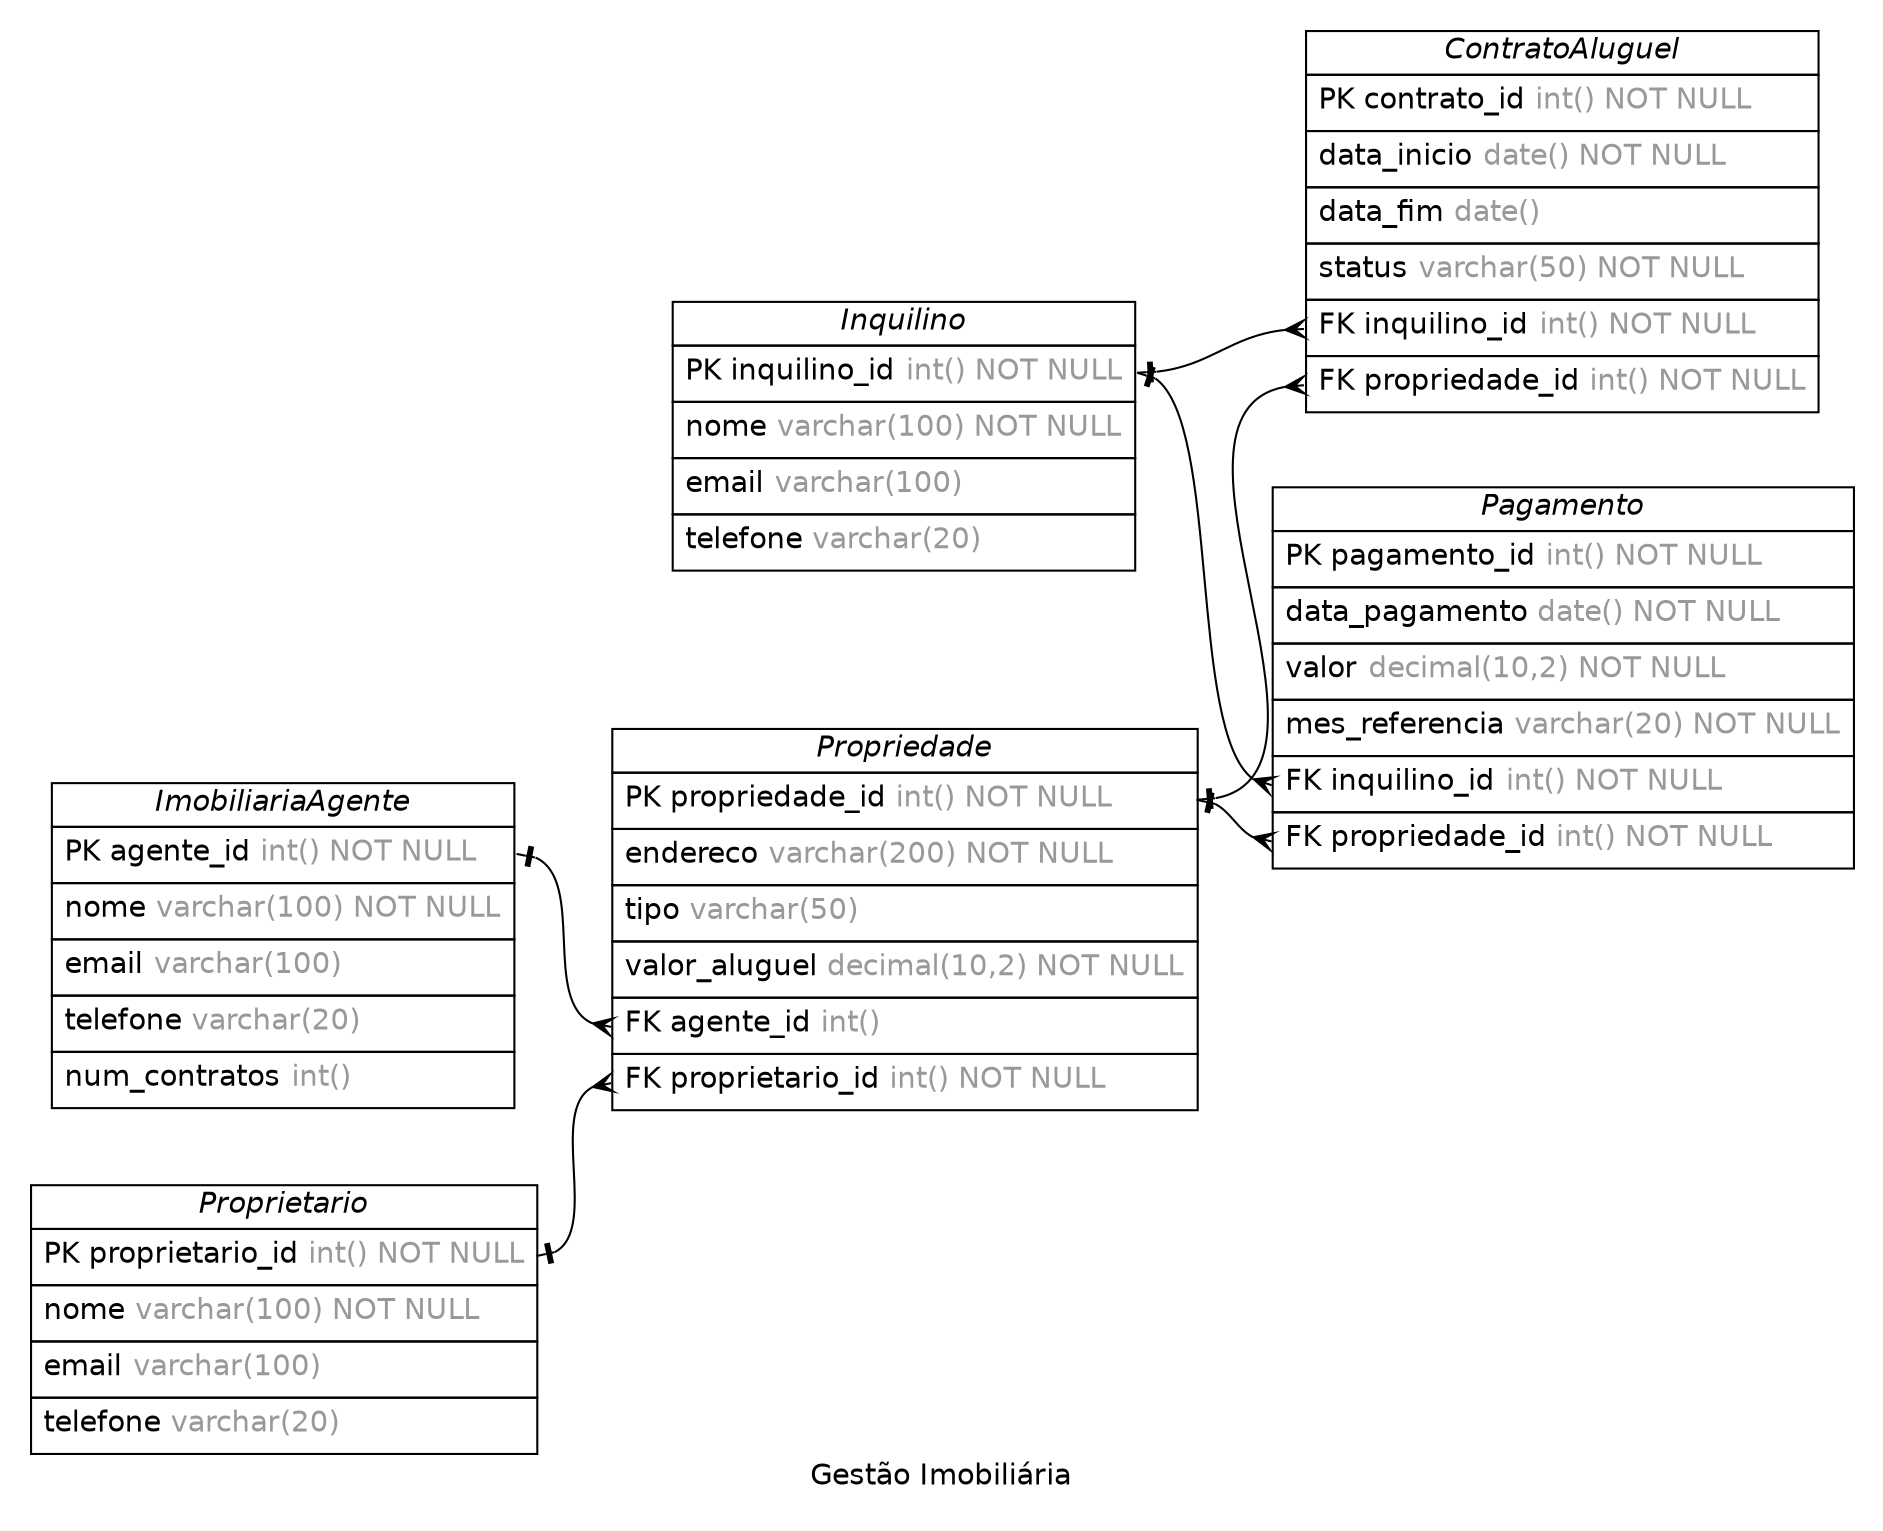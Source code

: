 /* created with ERDot < https://github.com/ehne/ERDot > */
digraph G {
    graph [
        nodesep=0.5;
        rankdir="LR";
        concentrate=true;
        splines="spline";
        fontname="Helvetica";
        pad="0.2,0.2",
        label="Gestão Imobiliária",
        
    ];
    
    node [shape=plain, fontname="Helvetica"];
    edge [
        dir=both,
        fontsize=12,
        arrowsize=0.9,
        penwidth=1.0,
        labelangle=32,
        labeldistance=1.8,
        fontname="Helvetica"
    ];
    
    "ImobiliariaAgente" [ label=<
        <table border="0" cellborder="1" cellspacing="0" >
        <tr><td><i>ImobiliariaAgente</i></td></tr>
        <tr><td port="agente_id" align="left" cellpadding="5">PK agente_id <font color="grey60">int() NOT NULL</font></td></tr>
        <tr><td port="nome" align="left" cellpadding="5">nome <font color="grey60">varchar(100) NOT NULL</font></td></tr>
        <tr><td port="email" align="left" cellpadding="5">email <font color="grey60">varchar(100)</font></td></tr>
        <tr><td port="telefone" align="left" cellpadding="5">telefone <font color="grey60">varchar(20)</font></td></tr>
        <tr><td port="num_contratos" align="left" cellpadding="5">num_contratos <font color="grey60">int()</font></td></tr>
    </table>>];
    "Proprietario" [ label=<
        <table border="0" cellborder="1" cellspacing="0" >
        <tr><td><i>Proprietario</i></td></tr>
        <tr><td port="proprietario_id" align="left" cellpadding="5">PK proprietario_id <font color="grey60">int() NOT NULL</font></td></tr>
        <tr><td port="nome" align="left" cellpadding="5">nome <font color="grey60">varchar(100) NOT NULL</font></td></tr>
        <tr><td port="email" align="left" cellpadding="5">email <font color="grey60">varchar(100)</font></td></tr>
        <tr><td port="telefone" align="left" cellpadding="5">telefone <font color="grey60">varchar(20)</font></td></tr>
    </table>>];
    "Inquilino" [ label=<
        <table border="0" cellborder="1" cellspacing="0" >
        <tr><td><i>Inquilino</i></td></tr>
        <tr><td port="inquilino_id" align="left" cellpadding="5">PK inquilino_id <font color="grey60">int() NOT NULL</font></td></tr>
        <tr><td port="nome" align="left" cellpadding="5">nome <font color="grey60">varchar(100) NOT NULL</font></td></tr>
        <tr><td port="email" align="left" cellpadding="5">email <font color="grey60">varchar(100)</font></td></tr>
        <tr><td port="telefone" align="left" cellpadding="5">telefone <font color="grey60">varchar(20)</font></td></tr>
    </table>>];
    "Propriedade" [ label=<
        <table border="0" cellborder="1" cellspacing="0" >
        <tr><td><i>Propriedade</i></td></tr>
        <tr><td port="propriedade_id" align="left" cellpadding="5">PK propriedade_id <font color="grey60">int() NOT NULL</font></td></tr>
        <tr><td port="endereco" align="left" cellpadding="5">endereco <font color="grey60">varchar(200) NOT NULL</font></td></tr>
        <tr><td port="tipo" align="left" cellpadding="5">tipo <font color="grey60">varchar(50)</font></td></tr>
        <tr><td port="valor_aluguel" align="left" cellpadding="5">valor_aluguel <font color="grey60">decimal(10,2) NOT NULL</font></td></tr>
        <tr><td port="agente_id" align="left" cellpadding="5">FK agente_id <font color="grey60">int()</font></td></tr>
        <tr><td port="proprietario_id" align="left" cellpadding="5">FK proprietario_id <font color="grey60">int() NOT NULL</font></td></tr>
    </table>>];
    "ContratoAluguel" [ label=<
        <table border="0" cellborder="1" cellspacing="0" >
        <tr><td><i>ContratoAluguel</i></td></tr>
        <tr><td port="contrato_id" align="left" cellpadding="5">PK contrato_id <font color="grey60">int() NOT NULL</font></td></tr>
        <tr><td port="data_inicio" align="left" cellpadding="5">data_inicio <font color="grey60">date() NOT NULL</font></td></tr>
        <tr><td port="data_fim" align="left" cellpadding="5">data_fim <font color="grey60">date()</font></td></tr>
        <tr><td port="status" align="left" cellpadding="5">status <font color="grey60">varchar(50) NOT NULL</font></td></tr>
        <tr><td port="inquilino_id" align="left" cellpadding="5">FK inquilino_id <font color="grey60">int() NOT NULL</font></td></tr>
        <tr><td port="propriedade_id" align="left" cellpadding="5">FK propriedade_id <font color="grey60">int() NOT NULL</font></td></tr>
    </table>>];
    "Pagamento" [ label=<
        <table border="0" cellborder="1" cellspacing="0" >
        <tr><td><i>Pagamento</i></td></tr>
        <tr><td port="pagamento_id" align="left" cellpadding="5">PK pagamento_id <font color="grey60">int() NOT NULL</font></td></tr>
        <tr><td port="data_pagamento" align="left" cellpadding="5">data_pagamento <font color="grey60">date() NOT NULL</font></td></tr>
        <tr><td port="valor" align="left" cellpadding="5">valor <font color="grey60">decimal(10,2) NOT NULL</font></td></tr>
        <tr><td port="mes_referencia" align="left" cellpadding="5">mes_referencia <font color="grey60">varchar(20) NOT NULL</font></td></tr>
        <tr><td port="inquilino_id" align="left" cellpadding="5">FK inquilino_id <font color="grey60">int() NOT NULL</font></td></tr>
        <tr><td port="propriedade_id" align="left" cellpadding="5">FK propriedade_id <font color="grey60">int() NOT NULL</font></td></tr>
    </table>>];

    
    "ImobiliariaAgente":"agente_id"->"Propriedade":"agente_id" [
        arrowhead=ocrow,

        arrowtail=noneotee,
    ];

    
    "Proprietario":"proprietario_id"->"Propriedade":"proprietario_id" [
        arrowhead=ocrow,

        arrowtail=noneotee,
    ];

    
    "Inquilino":"inquilino_id"->"ContratoAluguel":"inquilino_id" [
        arrowhead=ocrow,

        arrowtail=noneotee,
    ];

    
    "Propriedade":"propriedade_id"->"ContratoAluguel":"propriedade_id" [
        arrowhead=ocrow,

        arrowtail=noneotee,
    ];

    
    "Inquilino":"inquilino_id"->"Pagamento":"inquilino_id" [
        arrowhead=ocrow,

        arrowtail=noneotee,
    ];

    
    "Propriedade":"propriedade_id"->"Pagamento":"propriedade_id" [
        arrowhead=ocrow,

        arrowtail=noneotee,
    ];
}
